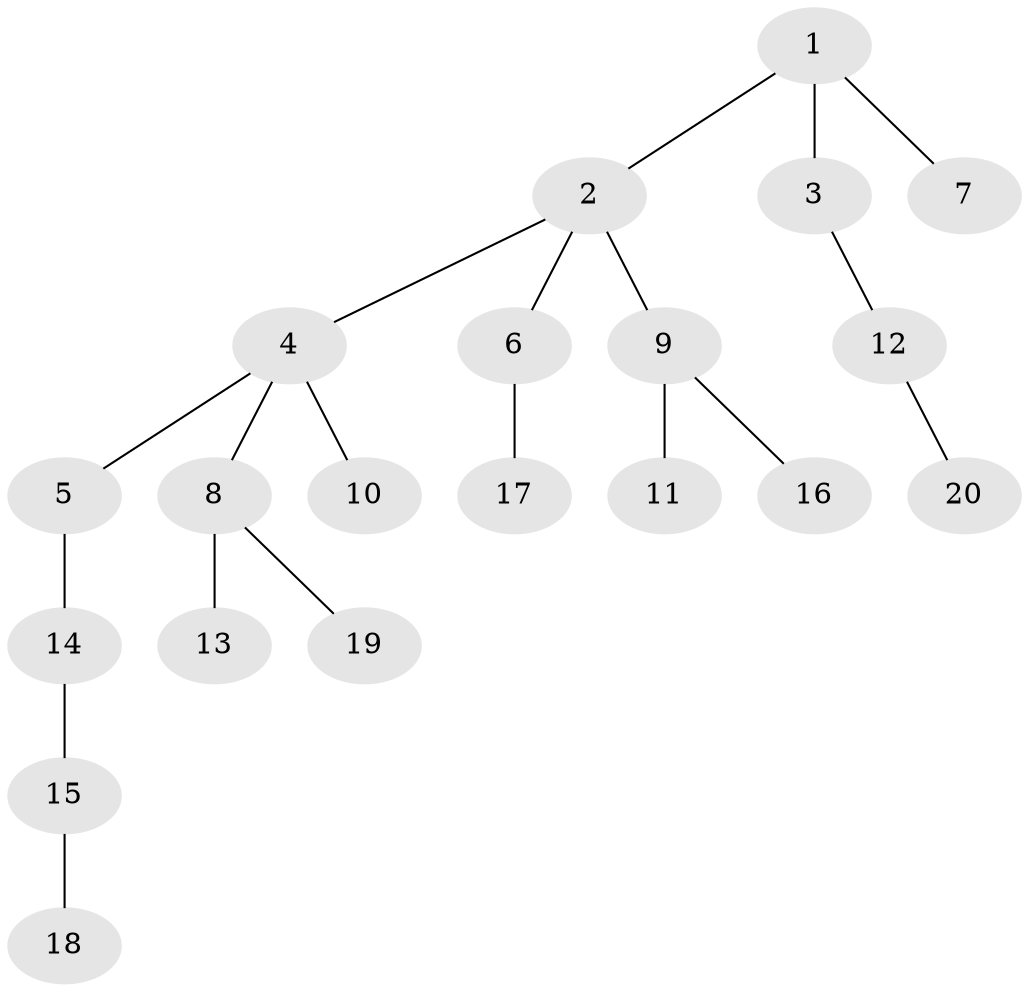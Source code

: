 // Generated by graph-tools (version 1.1) at 2025/46/02/15/25 05:46:28]
// undirected, 20 vertices, 19 edges
graph export_dot {
graph [start="1"]
  node [color=gray90,style=filled];
  1;
  2;
  3;
  4;
  5;
  6;
  7;
  8;
  9;
  10;
  11;
  12;
  13;
  14;
  15;
  16;
  17;
  18;
  19;
  20;
  1 -- 2;
  1 -- 3;
  1 -- 7;
  2 -- 4;
  2 -- 6;
  2 -- 9;
  3 -- 12;
  4 -- 5;
  4 -- 8;
  4 -- 10;
  5 -- 14;
  6 -- 17;
  8 -- 13;
  8 -- 19;
  9 -- 11;
  9 -- 16;
  12 -- 20;
  14 -- 15;
  15 -- 18;
}
